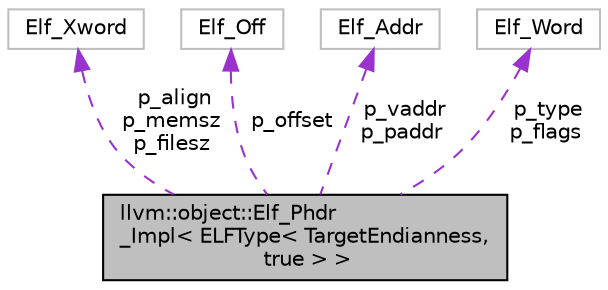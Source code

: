 digraph "llvm::object::Elf_Phdr_Impl&lt; ELFType&lt; TargetEndianness, true &gt; &gt;"
{
 // LATEX_PDF_SIZE
  bgcolor="transparent";
  edge [fontname="Helvetica",fontsize="10",labelfontname="Helvetica",labelfontsize="10"];
  node [fontname="Helvetica",fontsize="10",shape=record];
  Node1 [label="llvm::object::Elf_Phdr\l_Impl\< ELFType\< TargetEndianness,\l true \> \>",height=0.2,width=0.4,color="black", fillcolor="grey75", style="filled", fontcolor="black",tooltip=" "];
  Node2 -> Node1 [dir="back",color="darkorchid3",fontsize="10",style="dashed",label=" p_align\np_memsz\np_filesz" ,fontname="Helvetica"];
  Node2 [label="Elf_Xword",height=0.2,width=0.4,color="grey75",tooltip=" "];
  Node3 -> Node1 [dir="back",color="darkorchid3",fontsize="10",style="dashed",label=" p_offset" ,fontname="Helvetica"];
  Node3 [label="Elf_Off",height=0.2,width=0.4,color="grey75",tooltip=" "];
  Node4 -> Node1 [dir="back",color="darkorchid3",fontsize="10",style="dashed",label=" p_vaddr\np_paddr" ,fontname="Helvetica"];
  Node4 [label="Elf_Addr",height=0.2,width=0.4,color="grey75",tooltip=" "];
  Node5 -> Node1 [dir="back",color="darkorchid3",fontsize="10",style="dashed",label=" p_type\np_flags" ,fontname="Helvetica"];
  Node5 [label="Elf_Word",height=0.2,width=0.4,color="grey75",tooltip=" "];
}
